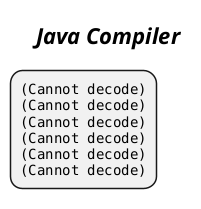 @startmindmap
title =<i>Java Compiler

*:<img:images/img_7.png{scale=1.4}>
<img:images/img_8.png{scale=1.4}>
<img:images/img_9.png{scale=1.4}>
<img:images/img.jpg{scale=1.1}>
<img:images/img_10.png{scale=1.5}>
<img:images/img_1.jpg{scale=1.1}>;
@endmindmap


